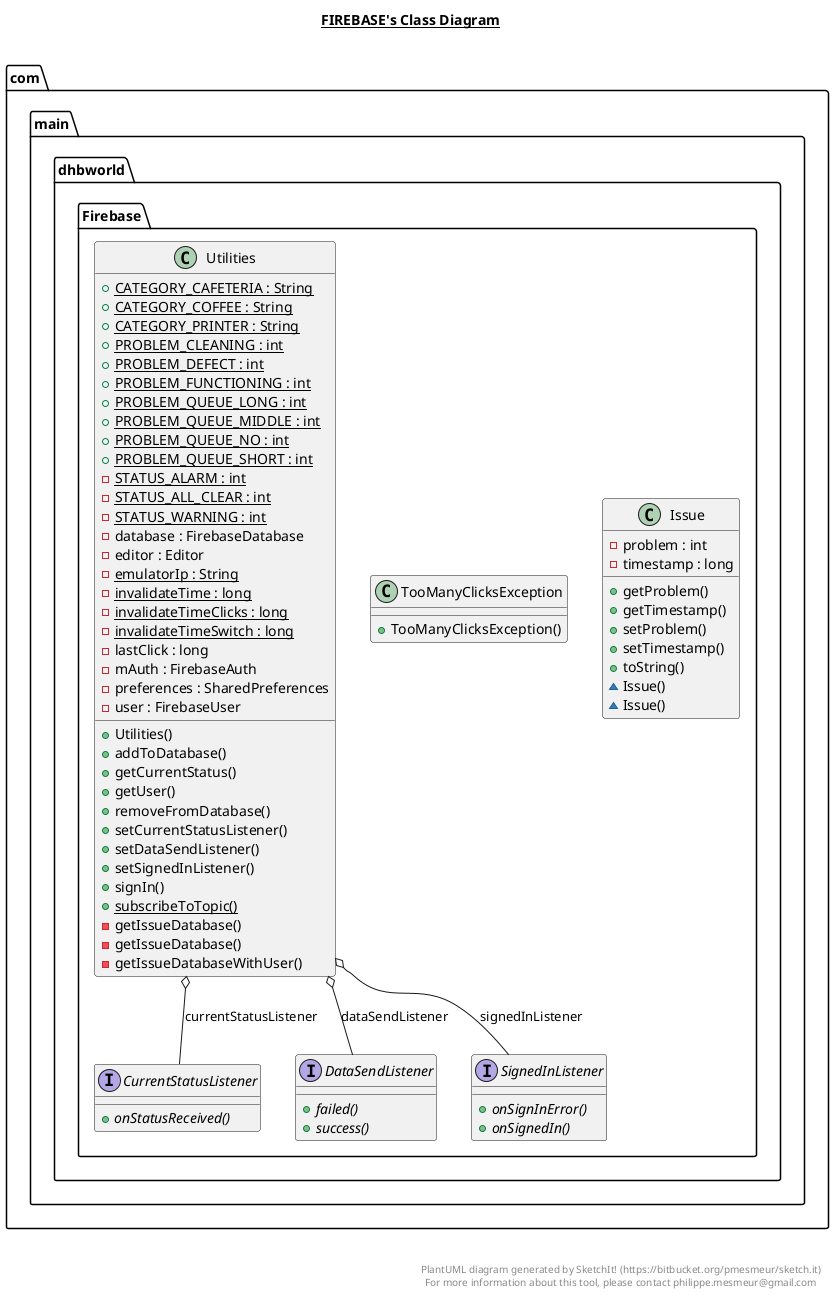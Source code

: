 @startuml

title __FIREBASE's Class Diagram__\n

  namespace com.main.dhbworld {
    namespace Firebase {
      interface com.main.dhbworld.Firebase.CurrentStatusListener {
          {abstract} + onStatusReceived()
      }
    }
  }
  

  namespace com.main.dhbworld {
    namespace Firebase {
      interface com.main.dhbworld.Firebase.DataSendListener {
          {abstract} + failed()
          {abstract} + success()
      }
    }
  }
  

  namespace com.main.dhbworld {
    namespace Firebase {
      class com.main.dhbworld.Firebase.Issue {
          - problem : int
          - timestamp : long
          + getProblem()
          + getTimestamp()
          + setProblem()
          + setTimestamp()
          + toString()
          ~ Issue()
          ~ Issue()
      }
    }
  }
  

  namespace com.main.dhbworld {
    namespace Firebase {
      interface com.main.dhbworld.Firebase.SignedInListener {
          {abstract} + onSignInError()
          {abstract} + onSignedIn()
      }
    }
  }
  

  namespace com.main.dhbworld {
    namespace Firebase {
      class com.main.dhbworld.Firebase.TooManyClicksException {
          + TooManyClicksException()
      }
    }
  }
  

  namespace com.main.dhbworld {
    namespace Firebase {
      class com.main.dhbworld.Firebase.Utilities {
          {static} + CATEGORY_CAFETERIA : String
          {static} + CATEGORY_COFFEE : String
          {static} + CATEGORY_PRINTER : String
          {static} + PROBLEM_CLEANING : int
          {static} + PROBLEM_DEFECT : int
          {static} + PROBLEM_FUNCTIONING : int
          {static} + PROBLEM_QUEUE_LONG : int
          {static} + PROBLEM_QUEUE_MIDDLE : int
          {static} + PROBLEM_QUEUE_NO : int
          {static} + PROBLEM_QUEUE_SHORT : int
          {static} - STATUS_ALARM : int
          {static} - STATUS_ALL_CLEAR : int
          {static} - STATUS_WARNING : int
          - database : FirebaseDatabase
          - editor : Editor
          {static} - emulatorIp : String
          {static} - invalidateTime : long
          {static} - invalidateTimeClicks : long
          {static} - invalidateTimeSwitch : long
          - lastClick : long
          - mAuth : FirebaseAuth
          - preferences : SharedPreferences
          - user : FirebaseUser
          + Utilities()
          + addToDatabase()
          + getCurrentStatus()
          + getUser()
          + removeFromDatabase()
          + setCurrentStatusListener()
          + setDataSendListener()
          + setSignedInListener()
          + signIn()
          {static} + subscribeToTopic()
          - getIssueDatabase()
          - getIssueDatabase()
          - getIssueDatabaseWithUser()
      }
    }
  }
  

  com.main.dhbworld.Firebase.Utilities o-- com.main.dhbworld.Firebase.CurrentStatusListener : currentStatusListener
  com.main.dhbworld.Firebase.Utilities o-- com.main.dhbworld.Firebase.DataSendListener : dataSendListener
  com.main.dhbworld.Firebase.Utilities o-- com.main.dhbworld.Firebase.SignedInListener : signedInListener


right footer


PlantUML diagram generated by SketchIt! (https://bitbucket.org/pmesmeur/sketch.it)
For more information about this tool, please contact philippe.mesmeur@gmail.com
endfooter

@enduml
